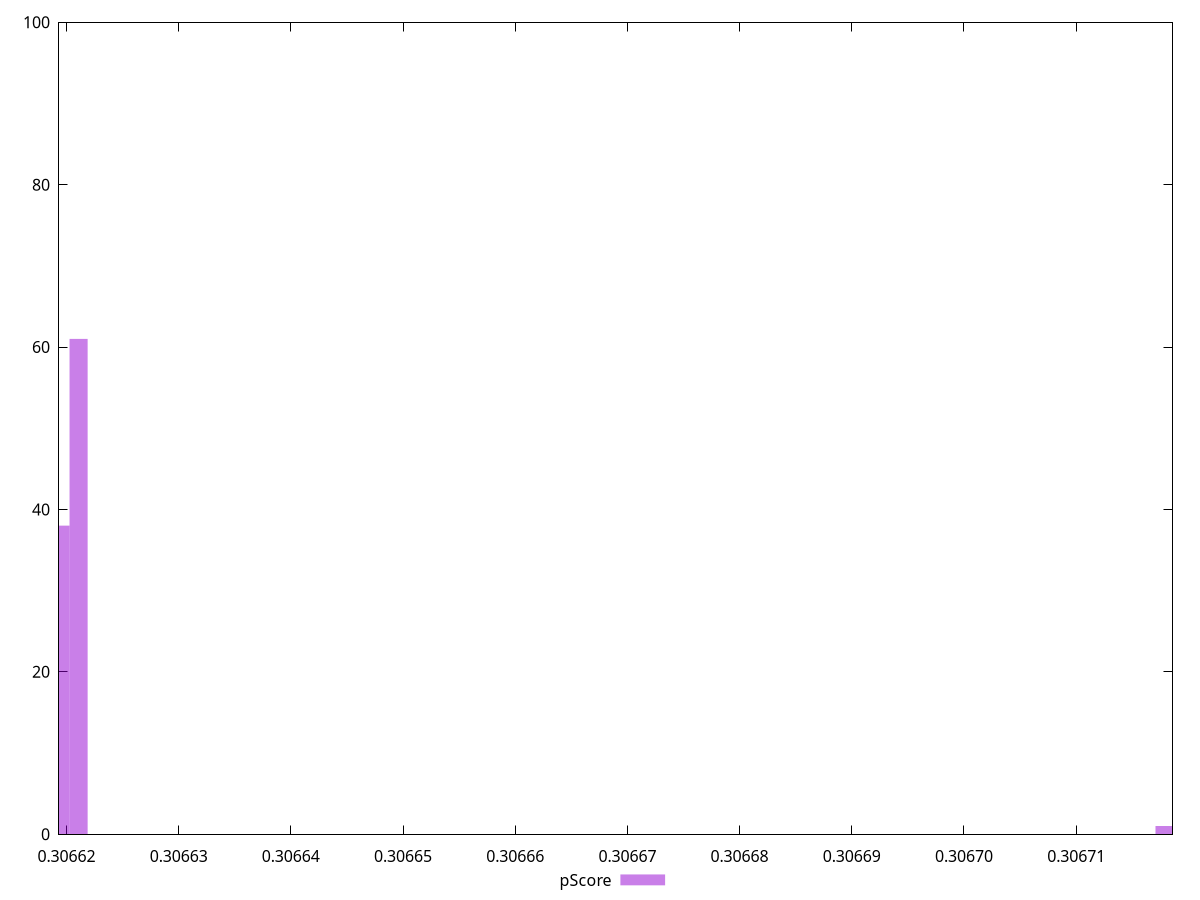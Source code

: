 reset

$pScore <<EOF
0.30671787479537527 1
0.3066210807088867 61
0.3066194674741119 38
EOF

set key outside below
set boxwidth 0.0000016132347748092068
set xrange [0.3066193348092728:0.306718584289417]
set yrange [0:100]
set trange [0:100]
set style fill transparent solid 0.5 noborder
set terminal svg size 640, 490 enhanced background rgb 'white'
set output "report_00018_2021-02-10T15-25-16.877Z/uses-long-cache-ttl/samples/pages+cached+noadtech+nomedia+nocss/pScore/histogram.svg"

plot $pScore title "pScore" with boxes

reset
